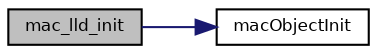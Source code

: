digraph "mac_lld_init"
{
  bgcolor="transparent";
  edge [fontname="Helvetica",fontsize="8",labelfontname="Helvetica",labelfontsize="8"];
  node [fontname="Helvetica",fontsize="8",shape=record];
  rankdir="LR";
  Node5 [label="mac_lld_init",height=0.2,width=0.4,color="black", fillcolor="grey75", style="filled", fontcolor="black"];
  Node5 -> Node6 [color="midnightblue",fontsize="8",style="solid",fontname="Helvetica"];
  Node6 [label="macObjectInit",height=0.2,width=0.4,color="black",URL="$group___m_a_c.html#ga34d60b00ad9794d52da6833e18c9ec70",tooltip="Initialize the standard part of a MACDriver structure. "];
}
